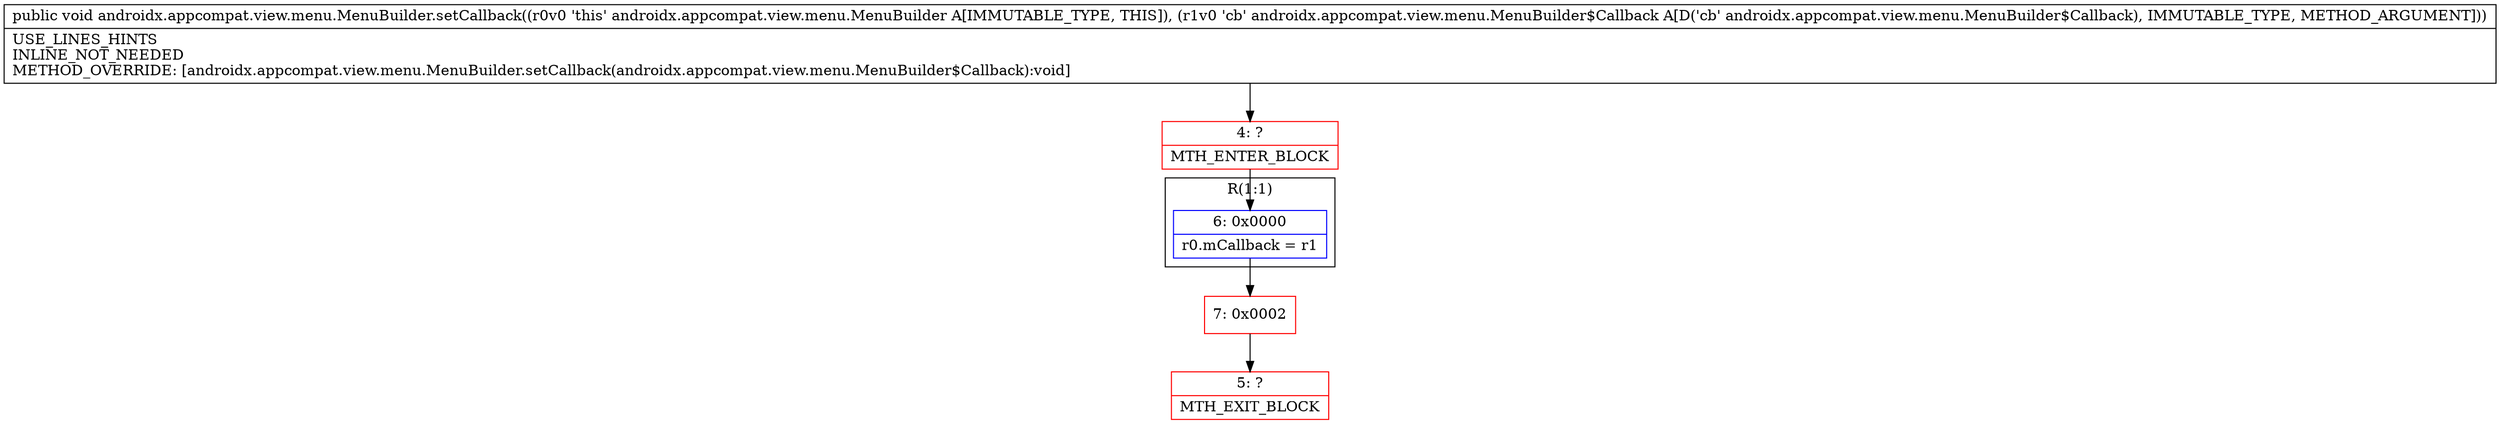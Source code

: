 digraph "CFG forandroidx.appcompat.view.menu.MenuBuilder.setCallback(Landroidx\/appcompat\/view\/menu\/MenuBuilder$Callback;)V" {
subgraph cluster_Region_1822749655 {
label = "R(1:1)";
node [shape=record,color=blue];
Node_6 [shape=record,label="{6\:\ 0x0000|r0.mCallback = r1\l}"];
}
Node_4 [shape=record,color=red,label="{4\:\ ?|MTH_ENTER_BLOCK\l}"];
Node_7 [shape=record,color=red,label="{7\:\ 0x0002}"];
Node_5 [shape=record,color=red,label="{5\:\ ?|MTH_EXIT_BLOCK\l}"];
MethodNode[shape=record,label="{public void androidx.appcompat.view.menu.MenuBuilder.setCallback((r0v0 'this' androidx.appcompat.view.menu.MenuBuilder A[IMMUTABLE_TYPE, THIS]), (r1v0 'cb' androidx.appcompat.view.menu.MenuBuilder$Callback A[D('cb' androidx.appcompat.view.menu.MenuBuilder$Callback), IMMUTABLE_TYPE, METHOD_ARGUMENT]))  | USE_LINES_HINTS\lINLINE_NOT_NEEDED\lMETHOD_OVERRIDE: [androidx.appcompat.view.menu.MenuBuilder.setCallback(androidx.appcompat.view.menu.MenuBuilder$Callback):void]\l}"];
MethodNode -> Node_4;Node_6 -> Node_7;
Node_4 -> Node_6;
Node_7 -> Node_5;
}

